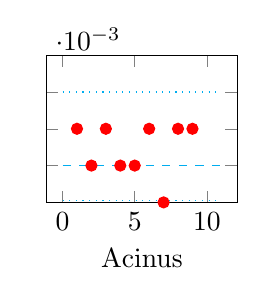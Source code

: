 \begin{tikzpicture}

\begin{axis}[
	width=0.33*\linewidth,
	xlabel={Acinus},
	%ylabel={Volume [\si{\centi\meter\cubed}]},
	ymin=0, ymax=0.004,
	yticklabel=\empty
	]
\addplot [red,only marks]
	coordinates {
		(1,0.002)
		(2,0.001)
		(3,0.002)
		(4,0.001)
		(5,0.001)
		(6,0.002)
		(7,0.0)
		(8,0.002)
		(9,0.002)
	};
\addplot [cyan, dashed]
	coordinates {
		(0,0.001) (11,0.001) 
	};
\addplot [cyan, dotted]
	coordinates {
		(0,0.003) (11,0.003) 
	};
\addplot [cyan, dotted]
	coordinates {
		(0,5.479e-05) (11,5.479e-05) 
	};
\end{axis}

\end{tikzpicture}